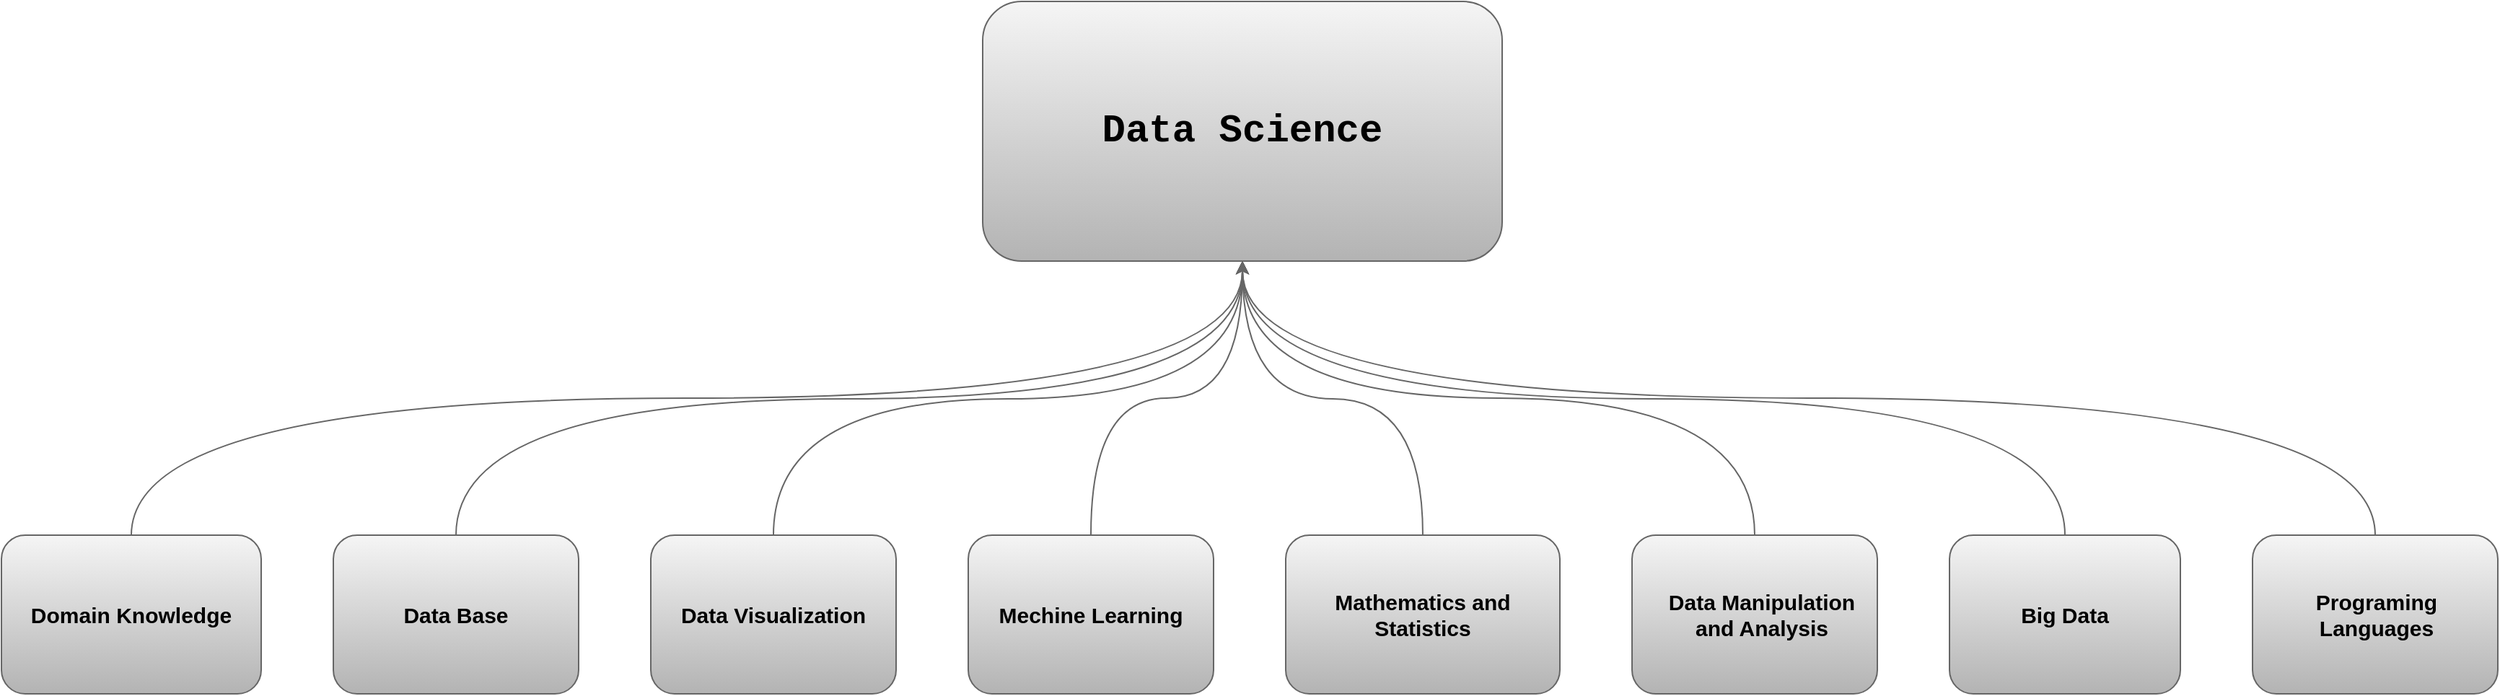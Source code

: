 <mxfile version="23.1.5" type="github">
  <diagram name="Page-1" id="9c096ad6-e400-ecc8-3e38-643d2caac077">
    <mxGraphModel dx="3709.5" dy="993" grid="1" gridSize="10" guides="1" tooltips="1" connect="1" arrows="1" fold="1" page="1" pageScale="1.5" pageWidth="1169" pageHeight="826" background="none" math="0" shadow="0">
      <root>
        <mxCell id="0" style=";html=1;" />
        <mxCell id="1" style=";html=1;" parent="0" />
        <mxCell id="0rh5QmkZm5LMD6H1QTrW-1" value="&lt;font face=&quot;Courier New&quot; style=&quot;font-size: 27px;&quot;&gt;&lt;b style=&quot;&quot;&gt;Data Science&lt;/b&gt;&lt;/font&gt;" style="rounded=1;whiteSpace=wrap;html=1;labelBackgroundColor=none;container=0;fillColor=#f5f5f5;gradientColor=#b3b3b3;strokeColor=#666666;" vertex="1" parent="1">
          <mxGeometry x="190" y="360" width="360" height="180" as="geometry" />
        </mxCell>
        <mxCell id="0rh5QmkZm5LMD6H1QTrW-20" style="edgeStyle=orthogonalEdgeStyle;rounded=0;orthogonalLoop=1;jettySize=auto;html=1;exitX=0.5;exitY=0;exitDx=0;exitDy=0;curved=1;fillColor=#f5f5f5;gradientColor=#b3b3b3;strokeColor=#666666;" edge="1" parent="1" source="0rh5QmkZm5LMD6H1QTrW-2">
          <mxGeometry relative="1" as="geometry">
            <mxPoint x="370" y="540" as="targetPoint" />
          </mxGeometry>
        </mxCell>
        <mxCell id="0rh5QmkZm5LMD6H1QTrW-2" value="&lt;font style=&quot;font-size: 15px;&quot;&gt;&lt;b&gt;Mathematics and Statistics&lt;/b&gt;&lt;/font&gt;" style="rounded=1;whiteSpace=wrap;html=1;labelBackgroundColor=none;container=0;fillColor=#f5f5f5;gradientColor=#b3b3b3;strokeColor=#666666;" vertex="1" parent="1">
          <mxGeometry x="400" y="730" width="190" height="110" as="geometry" />
        </mxCell>
        <mxCell id="0rh5QmkZm5LMD6H1QTrW-24" style="edgeStyle=orthogonalEdgeStyle;rounded=0;orthogonalLoop=1;jettySize=auto;html=1;exitX=0.5;exitY=0;exitDx=0;exitDy=0;entryX=0.5;entryY=1;entryDx=0;entryDy=0;curved=1;fillColor=#f5f5f5;gradientColor=#b3b3b3;strokeColor=#666666;" edge="1" parent="1" source="0rh5QmkZm5LMD6H1QTrW-3" target="0rh5QmkZm5LMD6H1QTrW-1">
          <mxGeometry relative="1" as="geometry" />
        </mxCell>
        <mxCell id="0rh5QmkZm5LMD6H1QTrW-3" value="&lt;font style=&quot;font-size: 15px;&quot;&gt;&lt;b&gt;Programing Languages&lt;/b&gt;&lt;/font&gt;" style="rounded=1;whiteSpace=wrap;html=1;labelBackgroundColor=none;spacingTop=0;spacingLeft=2;container=0;fillColor=#f5f5f5;gradientColor=#b3b3b3;strokeColor=#666666;" vertex="1" parent="1">
          <mxGeometry x="1070" y="730" width="170" height="110" as="geometry" />
        </mxCell>
        <mxCell id="0rh5QmkZm5LMD6H1QTrW-22" style="edgeStyle=orthogonalEdgeStyle;rounded=0;orthogonalLoop=1;jettySize=auto;html=1;exitX=0.5;exitY=0;exitDx=0;exitDy=0;entryX=0.5;entryY=1;entryDx=0;entryDy=0;curved=1;fillColor=#f5f5f5;gradientColor=#b3b3b3;strokeColor=#666666;" edge="1" parent="1" source="0rh5QmkZm5LMD6H1QTrW-4" target="0rh5QmkZm5LMD6H1QTrW-1">
          <mxGeometry relative="1" as="geometry" />
        </mxCell>
        <mxCell id="0rh5QmkZm5LMD6H1QTrW-4" value="&lt;font style=&quot;font-size: 15px;&quot;&gt;&lt;b&gt;Data Manipulation and Analysis&lt;/b&gt;&lt;/font&gt;" style="rounded=1;whiteSpace=wrap;html=1;labelBackgroundColor=none;spacingLeft=10;container=0;fillColor=#f5f5f5;gradientColor=#b3b3b3;strokeColor=#666666;" vertex="1" parent="1">
          <mxGeometry x="640" y="730" width="170" height="110" as="geometry" />
        </mxCell>
        <mxCell id="0rh5QmkZm5LMD6H1QTrW-19" style="edgeStyle=orthogonalEdgeStyle;rounded=0;orthogonalLoop=1;jettySize=auto;html=1;exitX=0.5;exitY=0;exitDx=0;exitDy=0;entryX=0.5;entryY=1;entryDx=0;entryDy=0;curved=1;fillColor=#f5f5f5;gradientColor=#b3b3b3;strokeColor=#666666;" edge="1" parent="1" source="0rh5QmkZm5LMD6H1QTrW-5" target="0rh5QmkZm5LMD6H1QTrW-1">
          <mxGeometry relative="1" as="geometry" />
        </mxCell>
        <mxCell id="0rh5QmkZm5LMD6H1QTrW-5" value="&lt;font style=&quot;font-size: 15px;&quot;&gt;&lt;b&gt;Mechine Learning&lt;/b&gt;&lt;/font&gt;" style="rounded=1;whiteSpace=wrap;html=1;labelBackgroundColor=none;container=0;fillColor=#f5f5f5;gradientColor=#b3b3b3;strokeColor=#666666;" vertex="1" parent="1">
          <mxGeometry x="180" y="730" width="170" height="110" as="geometry" />
        </mxCell>
        <mxCell id="0rh5QmkZm5LMD6H1QTrW-18" style="edgeStyle=orthogonalEdgeStyle;rounded=0;orthogonalLoop=1;jettySize=auto;html=1;exitX=0.5;exitY=0;exitDx=0;exitDy=0;curved=1;fillColor=#f5f5f5;gradientColor=#b3b3b3;strokeColor=#666666;" edge="1" parent="1" source="0rh5QmkZm5LMD6H1QTrW-6">
          <mxGeometry relative="1" as="geometry">
            <mxPoint x="370" y="540" as="targetPoint" />
          </mxGeometry>
        </mxCell>
        <mxCell id="0rh5QmkZm5LMD6H1QTrW-6" value="&lt;font style=&quot;font-size: 15px;&quot;&gt;&lt;b&gt;Data Visualization&lt;/b&gt;&lt;/font&gt;" style="rounded=1;whiteSpace=wrap;html=1;labelBackgroundColor=none;container=0;fillColor=#f5f5f5;gradientColor=#b3b3b3;strokeColor=#666666;" vertex="1" parent="1">
          <mxGeometry x="-40" y="730" width="170" height="110" as="geometry" />
        </mxCell>
        <mxCell id="0rh5QmkZm5LMD6H1QTrW-17" style="edgeStyle=orthogonalEdgeStyle;rounded=0;orthogonalLoop=1;jettySize=auto;html=1;exitX=0.5;exitY=0;exitDx=0;exitDy=0;curved=1;fillColor=#f5f5f5;gradientColor=#b3b3b3;strokeColor=#666666;" edge="1" parent="1" source="0rh5QmkZm5LMD6H1QTrW-7">
          <mxGeometry relative="1" as="geometry">
            <mxPoint x="370" y="540" as="targetPoint" />
          </mxGeometry>
        </mxCell>
        <mxCell id="0rh5QmkZm5LMD6H1QTrW-7" value="Data Base" style="rounded=1;whiteSpace=wrap;html=1;labelBackgroundColor=none;fontSize=15;fontStyle=1;container=0;fillColor=#f5f5f5;gradientColor=#b3b3b3;strokeColor=#666666;" vertex="1" parent="1">
          <mxGeometry x="-260" y="730" width="170" height="110" as="geometry" />
        </mxCell>
        <mxCell id="0rh5QmkZm5LMD6H1QTrW-11" style="edgeStyle=orthogonalEdgeStyle;rounded=0;orthogonalLoop=1;jettySize=auto;html=1;exitX=0.5;exitY=0;exitDx=0;exitDy=0;curved=1;fillColor=#f5f5f5;gradientColor=#b3b3b3;strokeColor=#666666;" edge="1" parent="1" source="0rh5QmkZm5LMD6H1QTrW-8" target="0rh5QmkZm5LMD6H1QTrW-1">
          <mxGeometry relative="1" as="geometry" />
        </mxCell>
        <mxCell id="0rh5QmkZm5LMD6H1QTrW-8" value="Domain Knowledge" style="rounded=1;whiteSpace=wrap;html=1;labelBackgroundColor=none;fontSize=15;fontStyle=1;horizontal=1;container=0;fillColor=#f5f5f5;gradientColor=#b3b3b3;strokeColor=#666666;" vertex="1" parent="1">
          <mxGeometry x="-490" y="730" width="180" height="110" as="geometry" />
        </mxCell>
        <mxCell id="0rh5QmkZm5LMD6H1QTrW-23" style="edgeStyle=orthogonalEdgeStyle;rounded=0;orthogonalLoop=1;jettySize=auto;html=1;exitX=0.5;exitY=0;exitDx=0;exitDy=0;curved=1;fillColor=#f5f5f5;gradientColor=#b3b3b3;strokeColor=#666666;" edge="1" parent="1" source="0rh5QmkZm5LMD6H1QTrW-9">
          <mxGeometry relative="1" as="geometry">
            <mxPoint x="370" y="540" as="targetPoint" />
          </mxGeometry>
        </mxCell>
        <mxCell id="0rh5QmkZm5LMD6H1QTrW-9" value="Big Data" style="rounded=1;whiteSpace=wrap;html=1;labelBackgroundColor=none;fontSize=15;fontStyle=1;container=0;fillColor=#f5f5f5;gradientColor=#b3b3b3;strokeColor=#666666;" vertex="1" parent="1">
          <mxGeometry x="860" y="730" width="160" height="110" as="geometry" />
        </mxCell>
      </root>
    </mxGraphModel>
  </diagram>
</mxfile>
